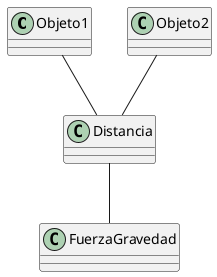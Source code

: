 @startuml Gravedad

class Objeto1
class FuerzaGravedad
class Distancia 
class Objeto2

Objeto1 -- Distancia
Objeto2 -- Distancia
Distancia -- FuerzaGravedad

@enduml